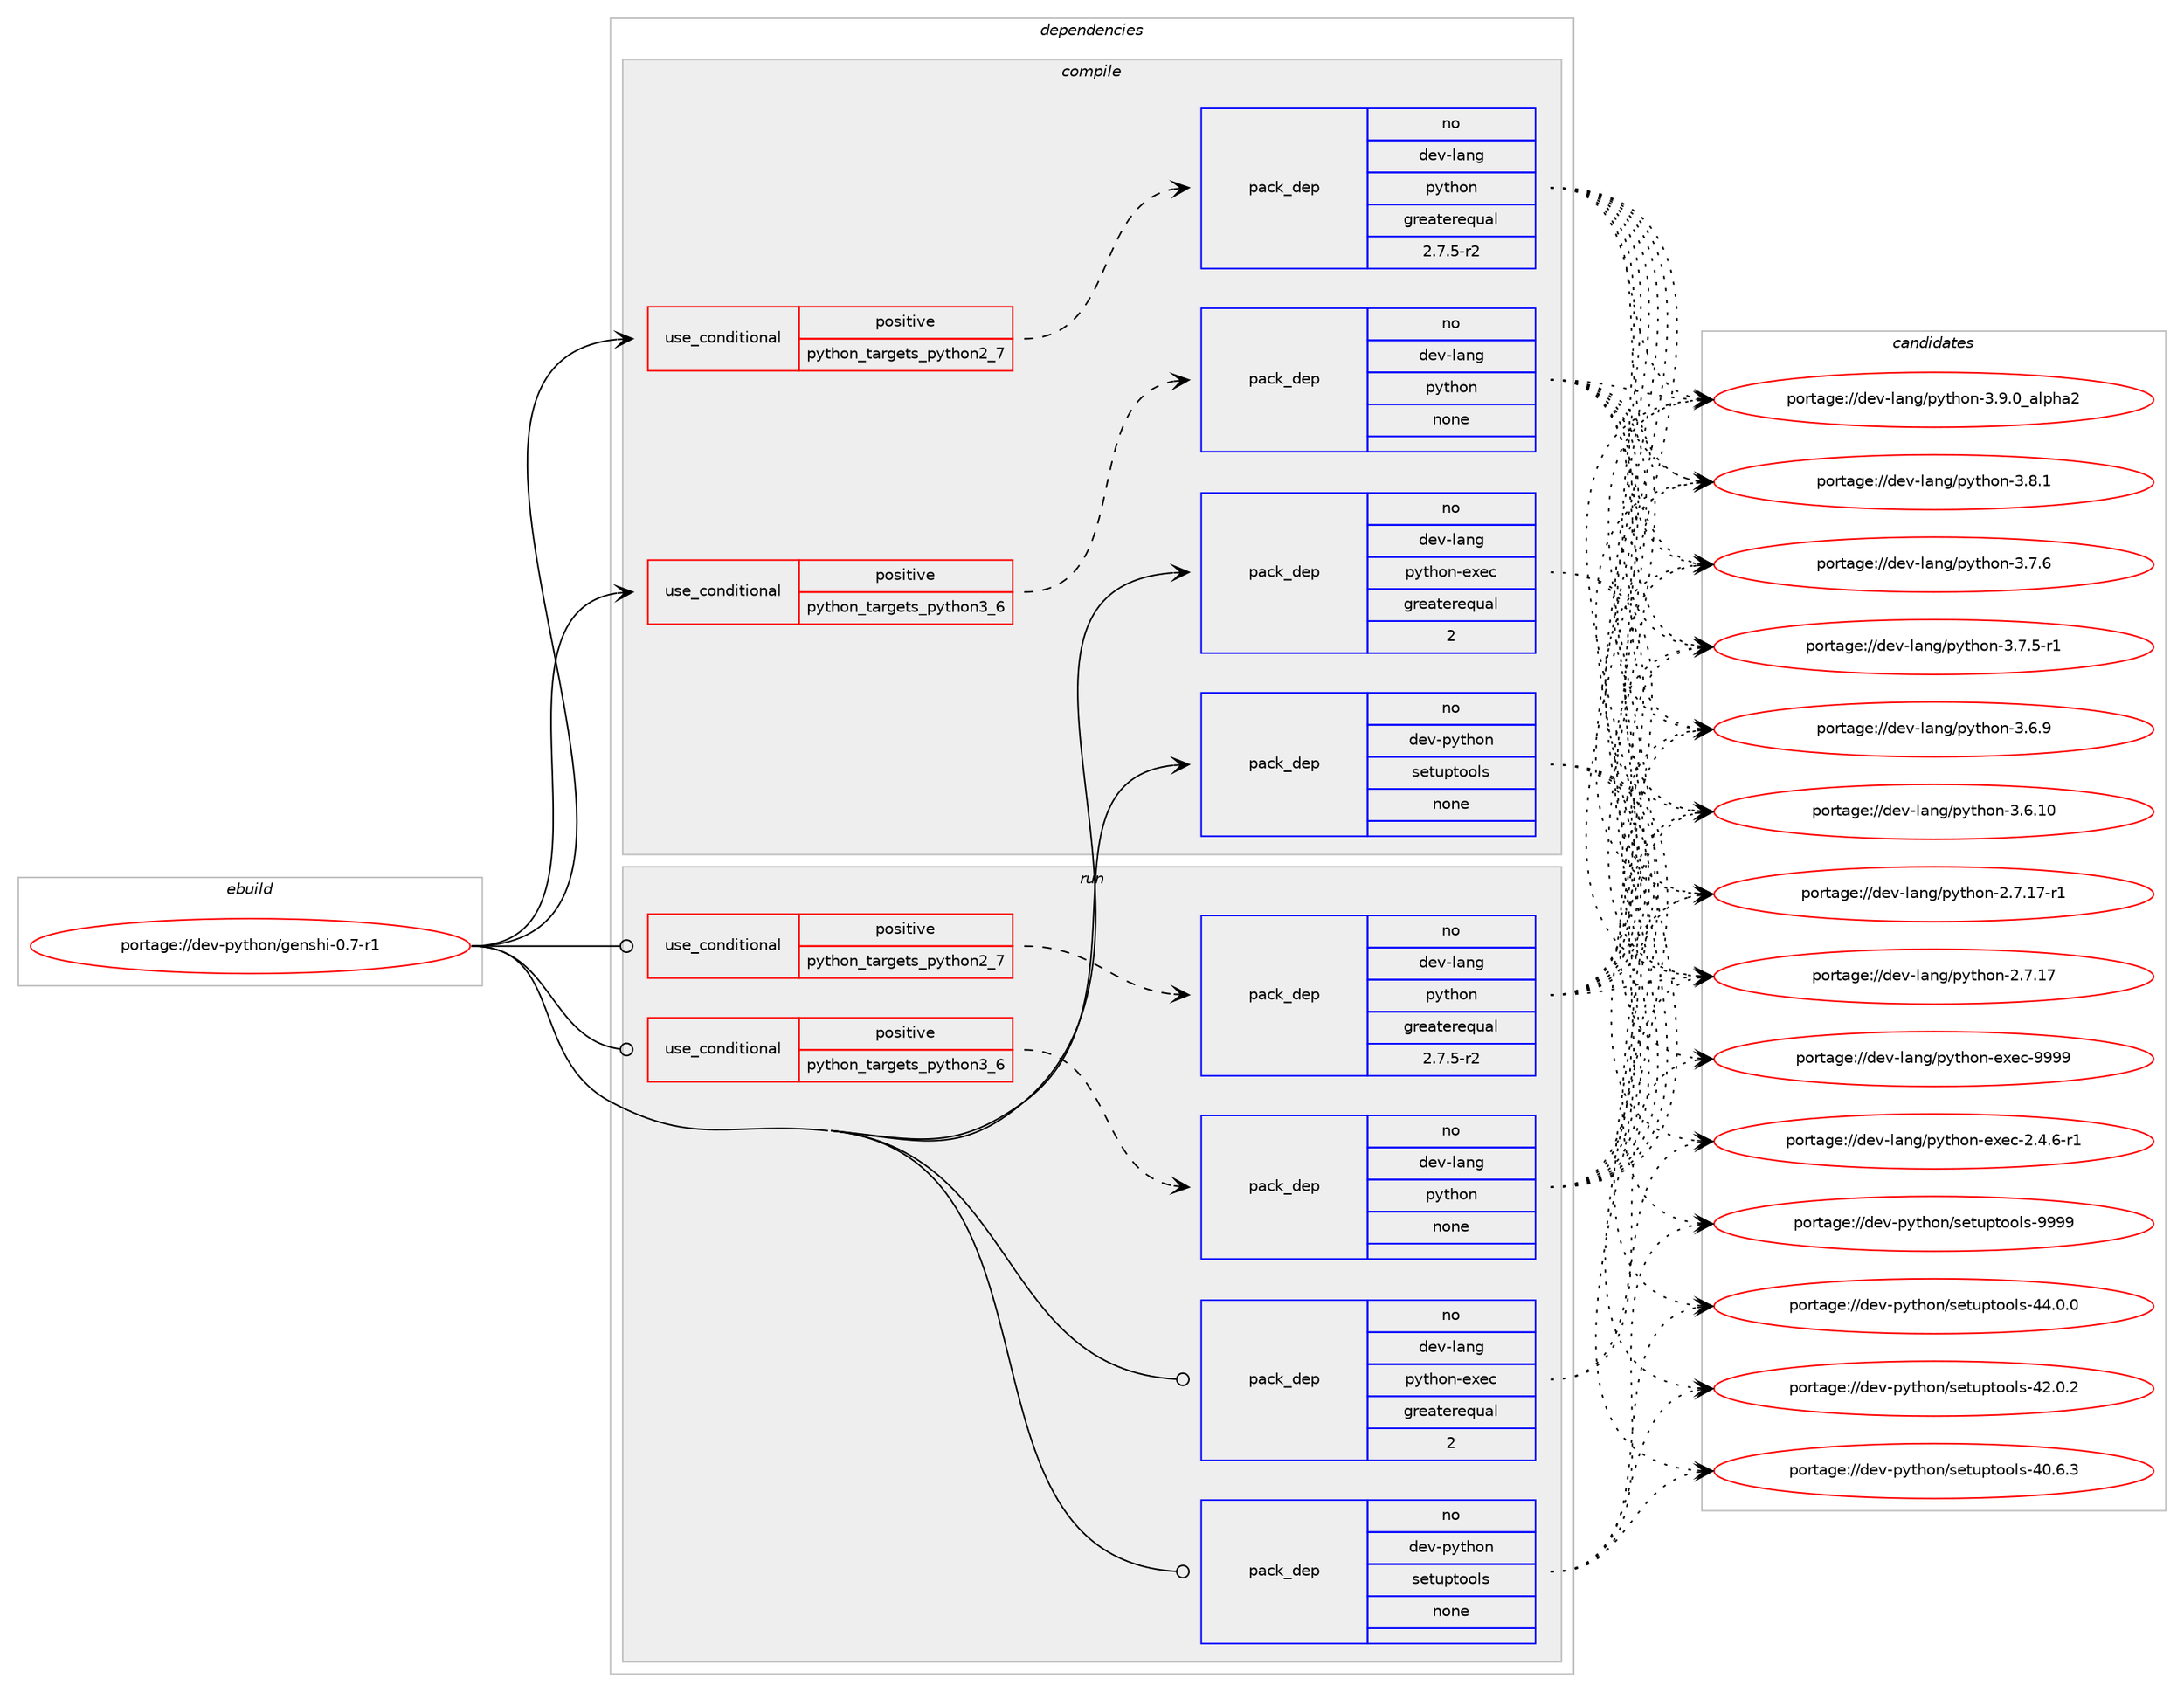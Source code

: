 digraph prolog {

# *************
# Graph options
# *************

newrank=true;
concentrate=true;
compound=true;
graph [rankdir=LR,fontname=Helvetica,fontsize=10,ranksep=1.5];#, ranksep=2.5, nodesep=0.2];
edge  [arrowhead=vee];
node  [fontname=Helvetica,fontsize=10];

# **********
# The ebuild
# **********

subgraph cluster_leftcol {
color=gray;
label=<<i>ebuild</i>>;
id [label="portage://dev-python/genshi-0.7-r1", color=red, width=4, href="../dev-python/genshi-0.7-r1.svg"];
}

# ****************
# The dependencies
# ****************

subgraph cluster_midcol {
color=gray;
label=<<i>dependencies</i>>;
subgraph cluster_compile {
fillcolor="#eeeeee";
style=filled;
label=<<i>compile</i>>;
subgraph cond115474 {
dependency459457 [label=<<TABLE BORDER="0" CELLBORDER="1" CELLSPACING="0" CELLPADDING="4"><TR><TD ROWSPAN="3" CELLPADDING="10">use_conditional</TD></TR><TR><TD>positive</TD></TR><TR><TD>python_targets_python2_7</TD></TR></TABLE>>, shape=none, color=red];
subgraph pack338993 {
dependency459458 [label=<<TABLE BORDER="0" CELLBORDER="1" CELLSPACING="0" CELLPADDING="4" WIDTH="220"><TR><TD ROWSPAN="6" CELLPADDING="30">pack_dep</TD></TR><TR><TD WIDTH="110">no</TD></TR><TR><TD>dev-lang</TD></TR><TR><TD>python</TD></TR><TR><TD>greaterequal</TD></TR><TR><TD>2.7.5-r2</TD></TR></TABLE>>, shape=none, color=blue];
}
dependency459457:e -> dependency459458:w [weight=20,style="dashed",arrowhead="vee"];
}
id:e -> dependency459457:w [weight=20,style="solid",arrowhead="vee"];
subgraph cond115475 {
dependency459459 [label=<<TABLE BORDER="0" CELLBORDER="1" CELLSPACING="0" CELLPADDING="4"><TR><TD ROWSPAN="3" CELLPADDING="10">use_conditional</TD></TR><TR><TD>positive</TD></TR><TR><TD>python_targets_python3_6</TD></TR></TABLE>>, shape=none, color=red];
subgraph pack338994 {
dependency459460 [label=<<TABLE BORDER="0" CELLBORDER="1" CELLSPACING="0" CELLPADDING="4" WIDTH="220"><TR><TD ROWSPAN="6" CELLPADDING="30">pack_dep</TD></TR><TR><TD WIDTH="110">no</TD></TR><TR><TD>dev-lang</TD></TR><TR><TD>python</TD></TR><TR><TD>none</TD></TR><TR><TD></TD></TR></TABLE>>, shape=none, color=blue];
}
dependency459459:e -> dependency459460:w [weight=20,style="dashed",arrowhead="vee"];
}
id:e -> dependency459459:w [weight=20,style="solid",arrowhead="vee"];
subgraph pack338995 {
dependency459461 [label=<<TABLE BORDER="0" CELLBORDER="1" CELLSPACING="0" CELLPADDING="4" WIDTH="220"><TR><TD ROWSPAN="6" CELLPADDING="30">pack_dep</TD></TR><TR><TD WIDTH="110">no</TD></TR><TR><TD>dev-lang</TD></TR><TR><TD>python-exec</TD></TR><TR><TD>greaterequal</TD></TR><TR><TD>2</TD></TR></TABLE>>, shape=none, color=blue];
}
id:e -> dependency459461:w [weight=20,style="solid",arrowhead="vee"];
subgraph pack338996 {
dependency459462 [label=<<TABLE BORDER="0" CELLBORDER="1" CELLSPACING="0" CELLPADDING="4" WIDTH="220"><TR><TD ROWSPAN="6" CELLPADDING="30">pack_dep</TD></TR><TR><TD WIDTH="110">no</TD></TR><TR><TD>dev-python</TD></TR><TR><TD>setuptools</TD></TR><TR><TD>none</TD></TR><TR><TD></TD></TR></TABLE>>, shape=none, color=blue];
}
id:e -> dependency459462:w [weight=20,style="solid",arrowhead="vee"];
}
subgraph cluster_compileandrun {
fillcolor="#eeeeee";
style=filled;
label=<<i>compile and run</i>>;
}
subgraph cluster_run {
fillcolor="#eeeeee";
style=filled;
label=<<i>run</i>>;
subgraph cond115476 {
dependency459463 [label=<<TABLE BORDER="0" CELLBORDER="1" CELLSPACING="0" CELLPADDING="4"><TR><TD ROWSPAN="3" CELLPADDING="10">use_conditional</TD></TR><TR><TD>positive</TD></TR><TR><TD>python_targets_python2_7</TD></TR></TABLE>>, shape=none, color=red];
subgraph pack338997 {
dependency459464 [label=<<TABLE BORDER="0" CELLBORDER="1" CELLSPACING="0" CELLPADDING="4" WIDTH="220"><TR><TD ROWSPAN="6" CELLPADDING="30">pack_dep</TD></TR><TR><TD WIDTH="110">no</TD></TR><TR><TD>dev-lang</TD></TR><TR><TD>python</TD></TR><TR><TD>greaterequal</TD></TR><TR><TD>2.7.5-r2</TD></TR></TABLE>>, shape=none, color=blue];
}
dependency459463:e -> dependency459464:w [weight=20,style="dashed",arrowhead="vee"];
}
id:e -> dependency459463:w [weight=20,style="solid",arrowhead="odot"];
subgraph cond115477 {
dependency459465 [label=<<TABLE BORDER="0" CELLBORDER="1" CELLSPACING="0" CELLPADDING="4"><TR><TD ROWSPAN="3" CELLPADDING="10">use_conditional</TD></TR><TR><TD>positive</TD></TR><TR><TD>python_targets_python3_6</TD></TR></TABLE>>, shape=none, color=red];
subgraph pack338998 {
dependency459466 [label=<<TABLE BORDER="0" CELLBORDER="1" CELLSPACING="0" CELLPADDING="4" WIDTH="220"><TR><TD ROWSPAN="6" CELLPADDING="30">pack_dep</TD></TR><TR><TD WIDTH="110">no</TD></TR><TR><TD>dev-lang</TD></TR><TR><TD>python</TD></TR><TR><TD>none</TD></TR><TR><TD></TD></TR></TABLE>>, shape=none, color=blue];
}
dependency459465:e -> dependency459466:w [weight=20,style="dashed",arrowhead="vee"];
}
id:e -> dependency459465:w [weight=20,style="solid",arrowhead="odot"];
subgraph pack338999 {
dependency459467 [label=<<TABLE BORDER="0" CELLBORDER="1" CELLSPACING="0" CELLPADDING="4" WIDTH="220"><TR><TD ROWSPAN="6" CELLPADDING="30">pack_dep</TD></TR><TR><TD WIDTH="110">no</TD></TR><TR><TD>dev-lang</TD></TR><TR><TD>python-exec</TD></TR><TR><TD>greaterequal</TD></TR><TR><TD>2</TD></TR></TABLE>>, shape=none, color=blue];
}
id:e -> dependency459467:w [weight=20,style="solid",arrowhead="odot"];
subgraph pack339000 {
dependency459468 [label=<<TABLE BORDER="0" CELLBORDER="1" CELLSPACING="0" CELLPADDING="4" WIDTH="220"><TR><TD ROWSPAN="6" CELLPADDING="30">pack_dep</TD></TR><TR><TD WIDTH="110">no</TD></TR><TR><TD>dev-python</TD></TR><TR><TD>setuptools</TD></TR><TR><TD>none</TD></TR><TR><TD></TD></TR></TABLE>>, shape=none, color=blue];
}
id:e -> dependency459468:w [weight=20,style="solid",arrowhead="odot"];
}
}

# **************
# The candidates
# **************

subgraph cluster_choices {
rank=same;
color=gray;
label=<<i>candidates</i>>;

subgraph choice338993 {
color=black;
nodesep=1;
choice10010111845108971101034711212111610411111045514657464895971081121049750 [label="portage://dev-lang/python-3.9.0_alpha2", color=red, width=4,href="../dev-lang/python-3.9.0_alpha2.svg"];
choice100101118451089711010347112121116104111110455146564649 [label="portage://dev-lang/python-3.8.1", color=red, width=4,href="../dev-lang/python-3.8.1.svg"];
choice100101118451089711010347112121116104111110455146554654 [label="portage://dev-lang/python-3.7.6", color=red, width=4,href="../dev-lang/python-3.7.6.svg"];
choice1001011184510897110103471121211161041111104551465546534511449 [label="portage://dev-lang/python-3.7.5-r1", color=red, width=4,href="../dev-lang/python-3.7.5-r1.svg"];
choice100101118451089711010347112121116104111110455146544657 [label="portage://dev-lang/python-3.6.9", color=red, width=4,href="../dev-lang/python-3.6.9.svg"];
choice10010111845108971101034711212111610411111045514654464948 [label="portage://dev-lang/python-3.6.10", color=red, width=4,href="../dev-lang/python-3.6.10.svg"];
choice100101118451089711010347112121116104111110455046554649554511449 [label="portage://dev-lang/python-2.7.17-r1", color=red, width=4,href="../dev-lang/python-2.7.17-r1.svg"];
choice10010111845108971101034711212111610411111045504655464955 [label="portage://dev-lang/python-2.7.17", color=red, width=4,href="../dev-lang/python-2.7.17.svg"];
dependency459458:e -> choice10010111845108971101034711212111610411111045514657464895971081121049750:w [style=dotted,weight="100"];
dependency459458:e -> choice100101118451089711010347112121116104111110455146564649:w [style=dotted,weight="100"];
dependency459458:e -> choice100101118451089711010347112121116104111110455146554654:w [style=dotted,weight="100"];
dependency459458:e -> choice1001011184510897110103471121211161041111104551465546534511449:w [style=dotted,weight="100"];
dependency459458:e -> choice100101118451089711010347112121116104111110455146544657:w [style=dotted,weight="100"];
dependency459458:e -> choice10010111845108971101034711212111610411111045514654464948:w [style=dotted,weight="100"];
dependency459458:e -> choice100101118451089711010347112121116104111110455046554649554511449:w [style=dotted,weight="100"];
dependency459458:e -> choice10010111845108971101034711212111610411111045504655464955:w [style=dotted,weight="100"];
}
subgraph choice338994 {
color=black;
nodesep=1;
choice10010111845108971101034711212111610411111045514657464895971081121049750 [label="portage://dev-lang/python-3.9.0_alpha2", color=red, width=4,href="../dev-lang/python-3.9.0_alpha2.svg"];
choice100101118451089711010347112121116104111110455146564649 [label="portage://dev-lang/python-3.8.1", color=red, width=4,href="../dev-lang/python-3.8.1.svg"];
choice100101118451089711010347112121116104111110455146554654 [label="portage://dev-lang/python-3.7.6", color=red, width=4,href="../dev-lang/python-3.7.6.svg"];
choice1001011184510897110103471121211161041111104551465546534511449 [label="portage://dev-lang/python-3.7.5-r1", color=red, width=4,href="../dev-lang/python-3.7.5-r1.svg"];
choice100101118451089711010347112121116104111110455146544657 [label="portage://dev-lang/python-3.6.9", color=red, width=4,href="../dev-lang/python-3.6.9.svg"];
choice10010111845108971101034711212111610411111045514654464948 [label="portage://dev-lang/python-3.6.10", color=red, width=4,href="../dev-lang/python-3.6.10.svg"];
choice100101118451089711010347112121116104111110455046554649554511449 [label="portage://dev-lang/python-2.7.17-r1", color=red, width=4,href="../dev-lang/python-2.7.17-r1.svg"];
choice10010111845108971101034711212111610411111045504655464955 [label="portage://dev-lang/python-2.7.17", color=red, width=4,href="../dev-lang/python-2.7.17.svg"];
dependency459460:e -> choice10010111845108971101034711212111610411111045514657464895971081121049750:w [style=dotted,weight="100"];
dependency459460:e -> choice100101118451089711010347112121116104111110455146564649:w [style=dotted,weight="100"];
dependency459460:e -> choice100101118451089711010347112121116104111110455146554654:w [style=dotted,weight="100"];
dependency459460:e -> choice1001011184510897110103471121211161041111104551465546534511449:w [style=dotted,weight="100"];
dependency459460:e -> choice100101118451089711010347112121116104111110455146544657:w [style=dotted,weight="100"];
dependency459460:e -> choice10010111845108971101034711212111610411111045514654464948:w [style=dotted,weight="100"];
dependency459460:e -> choice100101118451089711010347112121116104111110455046554649554511449:w [style=dotted,weight="100"];
dependency459460:e -> choice10010111845108971101034711212111610411111045504655464955:w [style=dotted,weight="100"];
}
subgraph choice338995 {
color=black;
nodesep=1;
choice10010111845108971101034711212111610411111045101120101994557575757 [label="portage://dev-lang/python-exec-9999", color=red, width=4,href="../dev-lang/python-exec-9999.svg"];
choice10010111845108971101034711212111610411111045101120101994550465246544511449 [label="portage://dev-lang/python-exec-2.4.6-r1", color=red, width=4,href="../dev-lang/python-exec-2.4.6-r1.svg"];
dependency459461:e -> choice10010111845108971101034711212111610411111045101120101994557575757:w [style=dotted,weight="100"];
dependency459461:e -> choice10010111845108971101034711212111610411111045101120101994550465246544511449:w [style=dotted,weight="100"];
}
subgraph choice338996 {
color=black;
nodesep=1;
choice10010111845112121116104111110471151011161171121161111111081154557575757 [label="portage://dev-python/setuptools-9999", color=red, width=4,href="../dev-python/setuptools-9999.svg"];
choice100101118451121211161041111104711510111611711211611111110811545525246484648 [label="portage://dev-python/setuptools-44.0.0", color=red, width=4,href="../dev-python/setuptools-44.0.0.svg"];
choice100101118451121211161041111104711510111611711211611111110811545525046484650 [label="portage://dev-python/setuptools-42.0.2", color=red, width=4,href="../dev-python/setuptools-42.0.2.svg"];
choice100101118451121211161041111104711510111611711211611111110811545524846544651 [label="portage://dev-python/setuptools-40.6.3", color=red, width=4,href="../dev-python/setuptools-40.6.3.svg"];
dependency459462:e -> choice10010111845112121116104111110471151011161171121161111111081154557575757:w [style=dotted,weight="100"];
dependency459462:e -> choice100101118451121211161041111104711510111611711211611111110811545525246484648:w [style=dotted,weight="100"];
dependency459462:e -> choice100101118451121211161041111104711510111611711211611111110811545525046484650:w [style=dotted,weight="100"];
dependency459462:e -> choice100101118451121211161041111104711510111611711211611111110811545524846544651:w [style=dotted,weight="100"];
}
subgraph choice338997 {
color=black;
nodesep=1;
choice10010111845108971101034711212111610411111045514657464895971081121049750 [label="portage://dev-lang/python-3.9.0_alpha2", color=red, width=4,href="../dev-lang/python-3.9.0_alpha2.svg"];
choice100101118451089711010347112121116104111110455146564649 [label="portage://dev-lang/python-3.8.1", color=red, width=4,href="../dev-lang/python-3.8.1.svg"];
choice100101118451089711010347112121116104111110455146554654 [label="portage://dev-lang/python-3.7.6", color=red, width=4,href="../dev-lang/python-3.7.6.svg"];
choice1001011184510897110103471121211161041111104551465546534511449 [label="portage://dev-lang/python-3.7.5-r1", color=red, width=4,href="../dev-lang/python-3.7.5-r1.svg"];
choice100101118451089711010347112121116104111110455146544657 [label="portage://dev-lang/python-3.6.9", color=red, width=4,href="../dev-lang/python-3.6.9.svg"];
choice10010111845108971101034711212111610411111045514654464948 [label="portage://dev-lang/python-3.6.10", color=red, width=4,href="../dev-lang/python-3.6.10.svg"];
choice100101118451089711010347112121116104111110455046554649554511449 [label="portage://dev-lang/python-2.7.17-r1", color=red, width=4,href="../dev-lang/python-2.7.17-r1.svg"];
choice10010111845108971101034711212111610411111045504655464955 [label="portage://dev-lang/python-2.7.17", color=red, width=4,href="../dev-lang/python-2.7.17.svg"];
dependency459464:e -> choice10010111845108971101034711212111610411111045514657464895971081121049750:w [style=dotted,weight="100"];
dependency459464:e -> choice100101118451089711010347112121116104111110455146564649:w [style=dotted,weight="100"];
dependency459464:e -> choice100101118451089711010347112121116104111110455146554654:w [style=dotted,weight="100"];
dependency459464:e -> choice1001011184510897110103471121211161041111104551465546534511449:w [style=dotted,weight="100"];
dependency459464:e -> choice100101118451089711010347112121116104111110455146544657:w [style=dotted,weight="100"];
dependency459464:e -> choice10010111845108971101034711212111610411111045514654464948:w [style=dotted,weight="100"];
dependency459464:e -> choice100101118451089711010347112121116104111110455046554649554511449:w [style=dotted,weight="100"];
dependency459464:e -> choice10010111845108971101034711212111610411111045504655464955:w [style=dotted,weight="100"];
}
subgraph choice338998 {
color=black;
nodesep=1;
choice10010111845108971101034711212111610411111045514657464895971081121049750 [label="portage://dev-lang/python-3.9.0_alpha2", color=red, width=4,href="../dev-lang/python-3.9.0_alpha2.svg"];
choice100101118451089711010347112121116104111110455146564649 [label="portage://dev-lang/python-3.8.1", color=red, width=4,href="../dev-lang/python-3.8.1.svg"];
choice100101118451089711010347112121116104111110455146554654 [label="portage://dev-lang/python-3.7.6", color=red, width=4,href="../dev-lang/python-3.7.6.svg"];
choice1001011184510897110103471121211161041111104551465546534511449 [label="portage://dev-lang/python-3.7.5-r1", color=red, width=4,href="../dev-lang/python-3.7.5-r1.svg"];
choice100101118451089711010347112121116104111110455146544657 [label="portage://dev-lang/python-3.6.9", color=red, width=4,href="../dev-lang/python-3.6.9.svg"];
choice10010111845108971101034711212111610411111045514654464948 [label="portage://dev-lang/python-3.6.10", color=red, width=4,href="../dev-lang/python-3.6.10.svg"];
choice100101118451089711010347112121116104111110455046554649554511449 [label="portage://dev-lang/python-2.7.17-r1", color=red, width=4,href="../dev-lang/python-2.7.17-r1.svg"];
choice10010111845108971101034711212111610411111045504655464955 [label="portage://dev-lang/python-2.7.17", color=red, width=4,href="../dev-lang/python-2.7.17.svg"];
dependency459466:e -> choice10010111845108971101034711212111610411111045514657464895971081121049750:w [style=dotted,weight="100"];
dependency459466:e -> choice100101118451089711010347112121116104111110455146564649:w [style=dotted,weight="100"];
dependency459466:e -> choice100101118451089711010347112121116104111110455146554654:w [style=dotted,weight="100"];
dependency459466:e -> choice1001011184510897110103471121211161041111104551465546534511449:w [style=dotted,weight="100"];
dependency459466:e -> choice100101118451089711010347112121116104111110455146544657:w [style=dotted,weight="100"];
dependency459466:e -> choice10010111845108971101034711212111610411111045514654464948:w [style=dotted,weight="100"];
dependency459466:e -> choice100101118451089711010347112121116104111110455046554649554511449:w [style=dotted,weight="100"];
dependency459466:e -> choice10010111845108971101034711212111610411111045504655464955:w [style=dotted,weight="100"];
}
subgraph choice338999 {
color=black;
nodesep=1;
choice10010111845108971101034711212111610411111045101120101994557575757 [label="portage://dev-lang/python-exec-9999", color=red, width=4,href="../dev-lang/python-exec-9999.svg"];
choice10010111845108971101034711212111610411111045101120101994550465246544511449 [label="portage://dev-lang/python-exec-2.4.6-r1", color=red, width=4,href="../dev-lang/python-exec-2.4.6-r1.svg"];
dependency459467:e -> choice10010111845108971101034711212111610411111045101120101994557575757:w [style=dotted,weight="100"];
dependency459467:e -> choice10010111845108971101034711212111610411111045101120101994550465246544511449:w [style=dotted,weight="100"];
}
subgraph choice339000 {
color=black;
nodesep=1;
choice10010111845112121116104111110471151011161171121161111111081154557575757 [label="portage://dev-python/setuptools-9999", color=red, width=4,href="../dev-python/setuptools-9999.svg"];
choice100101118451121211161041111104711510111611711211611111110811545525246484648 [label="portage://dev-python/setuptools-44.0.0", color=red, width=4,href="../dev-python/setuptools-44.0.0.svg"];
choice100101118451121211161041111104711510111611711211611111110811545525046484650 [label="portage://dev-python/setuptools-42.0.2", color=red, width=4,href="../dev-python/setuptools-42.0.2.svg"];
choice100101118451121211161041111104711510111611711211611111110811545524846544651 [label="portage://dev-python/setuptools-40.6.3", color=red, width=4,href="../dev-python/setuptools-40.6.3.svg"];
dependency459468:e -> choice10010111845112121116104111110471151011161171121161111111081154557575757:w [style=dotted,weight="100"];
dependency459468:e -> choice100101118451121211161041111104711510111611711211611111110811545525246484648:w [style=dotted,weight="100"];
dependency459468:e -> choice100101118451121211161041111104711510111611711211611111110811545525046484650:w [style=dotted,weight="100"];
dependency459468:e -> choice100101118451121211161041111104711510111611711211611111110811545524846544651:w [style=dotted,weight="100"];
}
}

}
